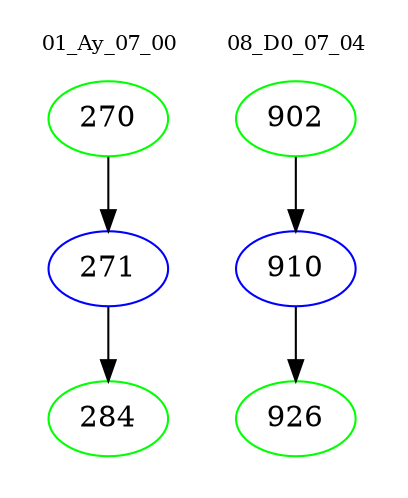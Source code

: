 digraph{
subgraph cluster_0 {
color = white
label = "01_Ay_07_00";
fontsize=10;
T0_270 [label="270", color="green"]
T0_270 -> T0_271 [color="black"]
T0_271 [label="271", color="blue"]
T0_271 -> T0_284 [color="black"]
T0_284 [label="284", color="green"]
}
subgraph cluster_1 {
color = white
label = "08_D0_07_04";
fontsize=10;
T1_902 [label="902", color="green"]
T1_902 -> T1_910 [color="black"]
T1_910 [label="910", color="blue"]
T1_910 -> T1_926 [color="black"]
T1_926 [label="926", color="green"]
}
}
